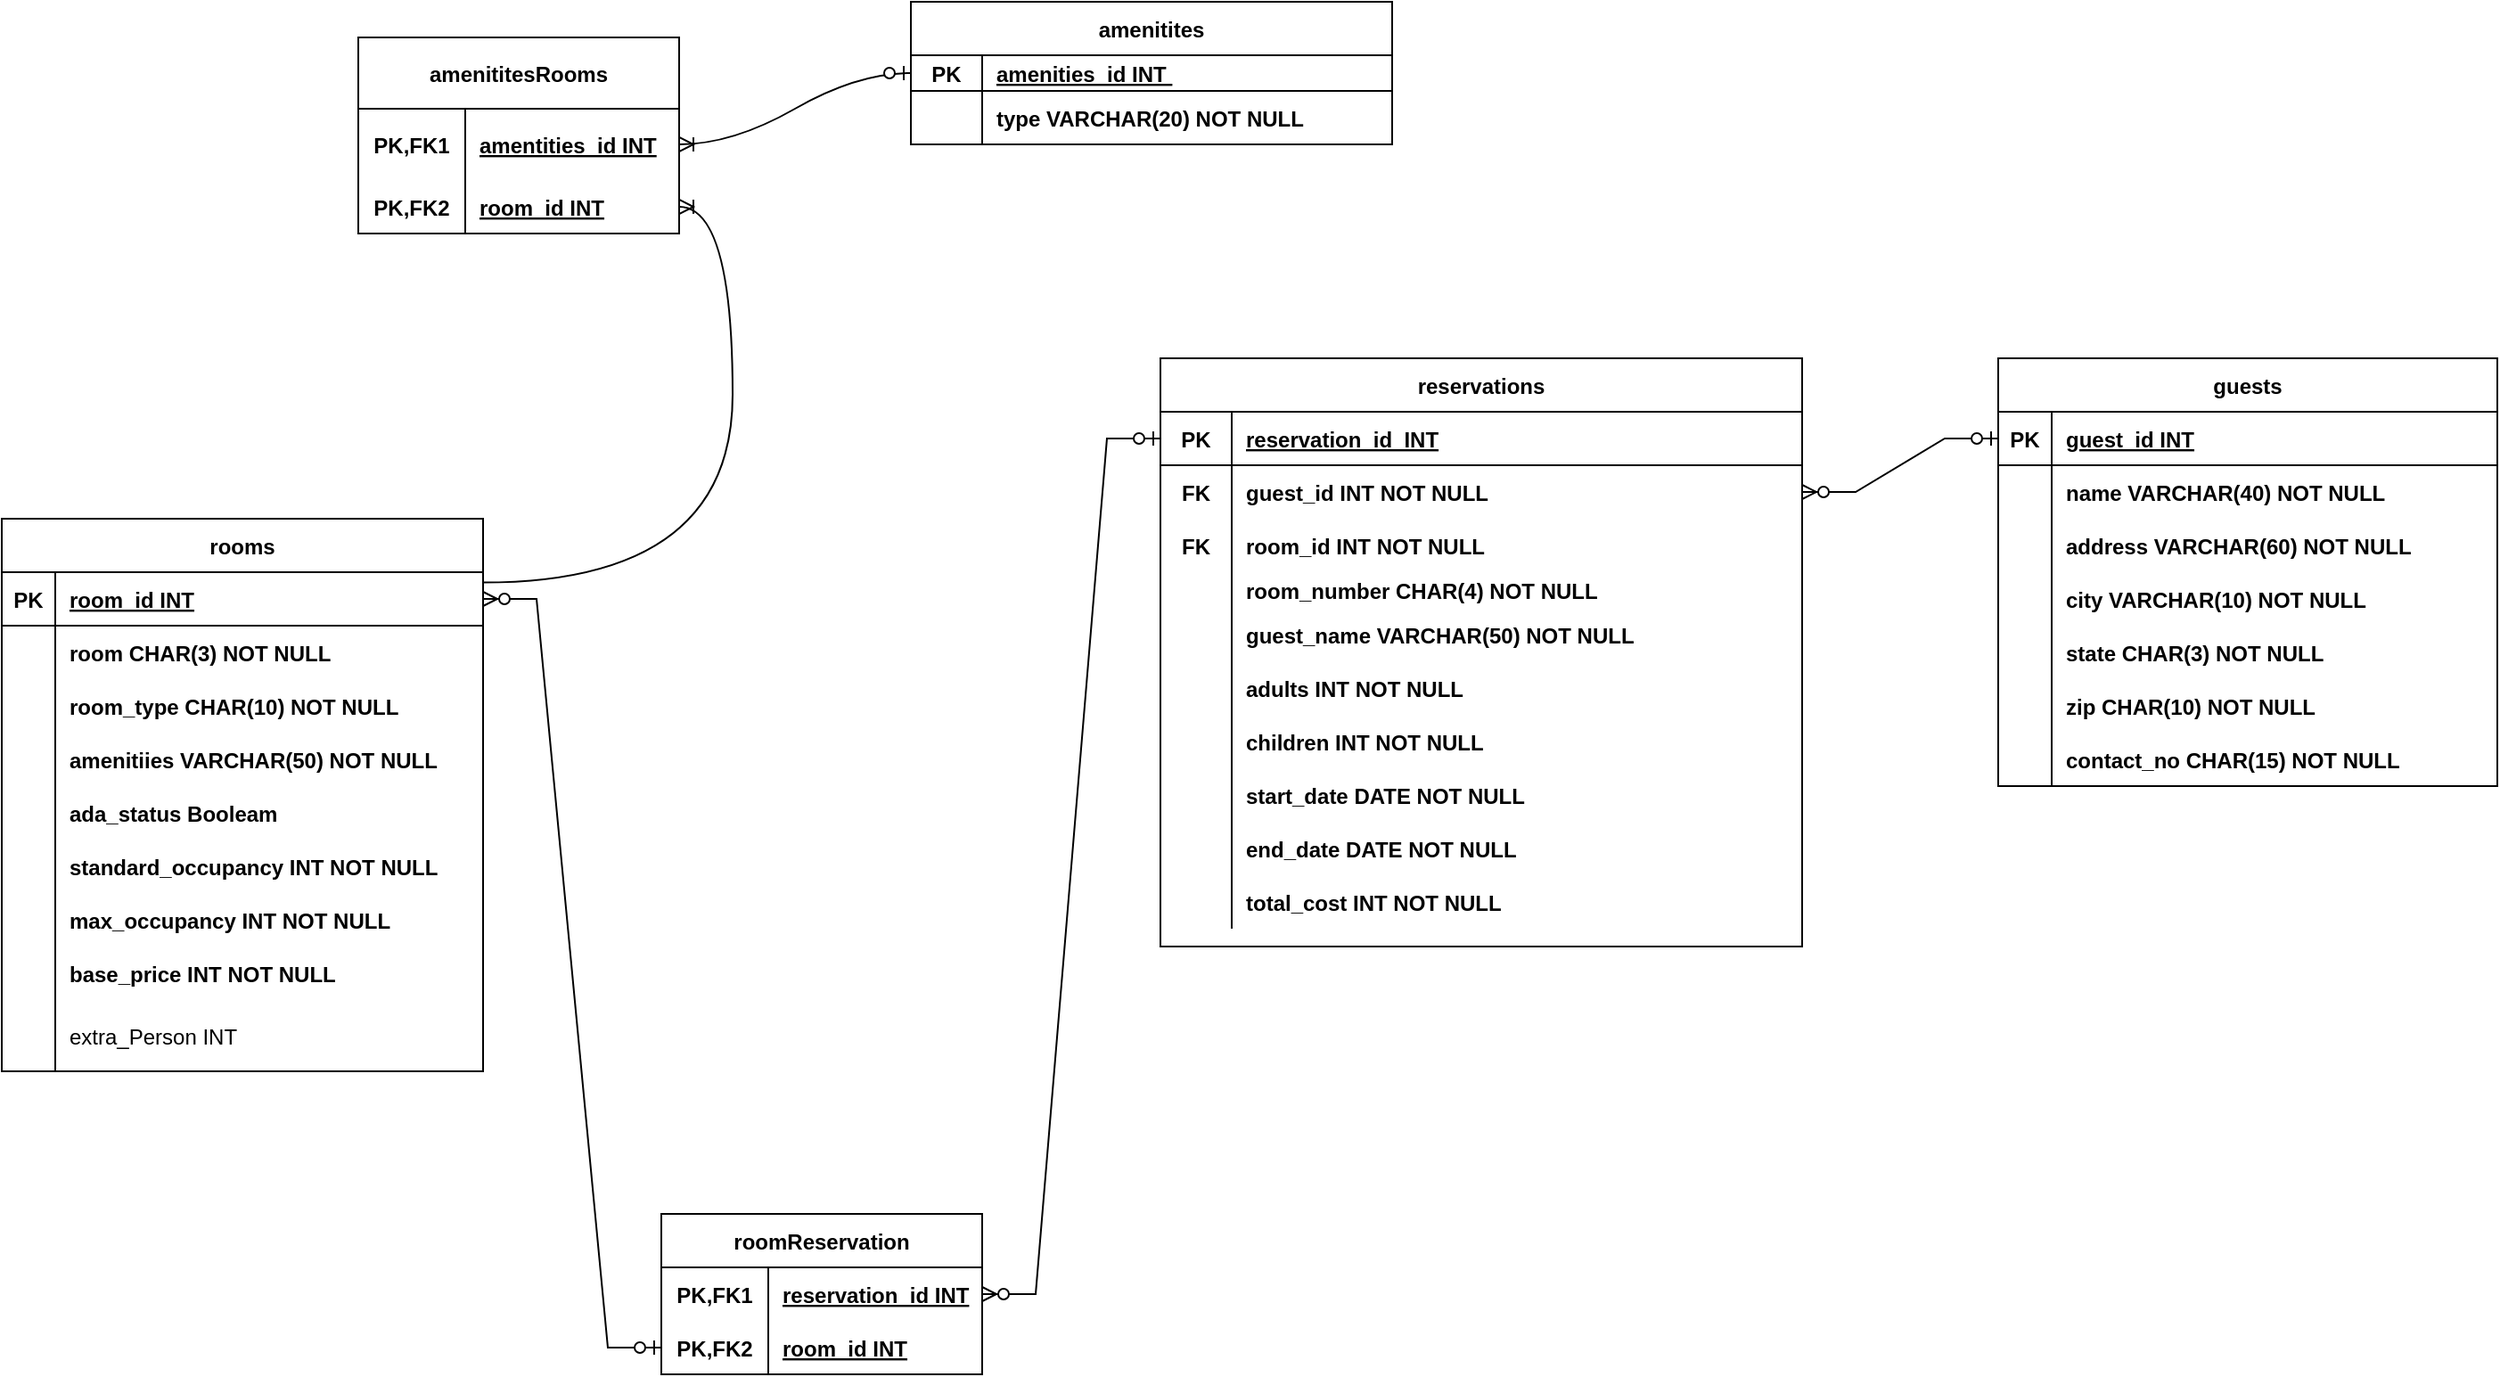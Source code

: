 <mxfile version="16.6.6" type="github">
  <diagram id="BOBg9P0p9itSkzy7MC-l" name="Page-1">
    <mxGraphModel dx="1747" dy="971" grid="1" gridSize="10" guides="1" tooltips="1" connect="1" arrows="1" fold="1" page="1" pageScale="1" pageWidth="850" pageHeight="1100" math="0" shadow="0">
      <root>
        <mxCell id="0" />
        <mxCell id="1" parent="0" />
        <mxCell id="4Msq5oDwL8IhgxMSqHbl-1" value="reservations" style="shape=table;startSize=30;container=1;collapsible=1;childLayout=tableLayout;fixedRows=1;rowLines=0;fontStyle=1;align=center;resizeLast=1;" parent="1" vertex="1">
          <mxGeometry x="1030" y="370" width="360" height="330" as="geometry" />
        </mxCell>
        <mxCell id="4Msq5oDwL8IhgxMSqHbl-2" value="" style="shape=tableRow;horizontal=0;startSize=0;swimlaneHead=0;swimlaneBody=0;fillColor=none;collapsible=0;dropTarget=0;points=[[0,0.5],[1,0.5]];portConstraint=eastwest;top=0;left=0;right=0;bottom=1;" parent="4Msq5oDwL8IhgxMSqHbl-1" vertex="1">
          <mxGeometry y="30" width="360" height="30" as="geometry" />
        </mxCell>
        <mxCell id="4Msq5oDwL8IhgxMSqHbl-3" value="PK" style="shape=partialRectangle;connectable=0;fillColor=none;top=0;left=0;bottom=0;right=0;fontStyle=1;overflow=hidden;" parent="4Msq5oDwL8IhgxMSqHbl-2" vertex="1">
          <mxGeometry width="40" height="30" as="geometry">
            <mxRectangle width="40" height="30" as="alternateBounds" />
          </mxGeometry>
        </mxCell>
        <mxCell id="4Msq5oDwL8IhgxMSqHbl-4" value="reservation_id  INT" style="shape=partialRectangle;connectable=0;fillColor=none;top=0;left=0;bottom=0;right=0;align=left;spacingLeft=6;fontStyle=5;overflow=hidden;" parent="4Msq5oDwL8IhgxMSqHbl-2" vertex="1">
          <mxGeometry x="40" width="320" height="30" as="geometry">
            <mxRectangle width="320" height="30" as="alternateBounds" />
          </mxGeometry>
        </mxCell>
        <mxCell id="4Msq5oDwL8IhgxMSqHbl-5" value="" style="shape=tableRow;horizontal=0;startSize=0;swimlaneHead=0;swimlaneBody=0;fillColor=none;collapsible=0;dropTarget=0;points=[[0,0.5],[1,0.5]];portConstraint=eastwest;top=0;left=0;right=0;bottom=0;" parent="4Msq5oDwL8IhgxMSqHbl-1" vertex="1">
          <mxGeometry y="60" width="360" height="30" as="geometry" />
        </mxCell>
        <mxCell id="4Msq5oDwL8IhgxMSqHbl-6" value="FK" style="shape=partialRectangle;connectable=0;fillColor=none;top=0;left=0;bottom=0;right=0;editable=1;overflow=hidden;fontStyle=1" parent="4Msq5oDwL8IhgxMSqHbl-5" vertex="1">
          <mxGeometry width="40" height="30" as="geometry">
            <mxRectangle width="40" height="30" as="alternateBounds" />
          </mxGeometry>
        </mxCell>
        <mxCell id="4Msq5oDwL8IhgxMSqHbl-7" value="guest_id INT NOT NULL" style="shape=partialRectangle;connectable=0;fillColor=none;top=0;left=0;bottom=0;right=0;align=left;spacingLeft=6;overflow=hidden;fontStyle=1" parent="4Msq5oDwL8IhgxMSqHbl-5" vertex="1">
          <mxGeometry x="40" width="320" height="30" as="geometry">
            <mxRectangle width="320" height="30" as="alternateBounds" />
          </mxGeometry>
        </mxCell>
        <mxCell id="4Msq5oDwL8IhgxMSqHbl-11" value="" style="shape=tableRow;horizontal=0;startSize=0;swimlaneHead=0;swimlaneBody=0;fillColor=none;collapsible=0;dropTarget=0;points=[[0,0.5],[1,0.5]];portConstraint=eastwest;top=0;left=0;right=0;bottom=0;" parent="4Msq5oDwL8IhgxMSqHbl-1" vertex="1">
          <mxGeometry y="90" width="360" height="30" as="geometry" />
        </mxCell>
        <mxCell id="4Msq5oDwL8IhgxMSqHbl-12" value="FK" style="shape=partialRectangle;connectable=0;fillColor=none;top=0;left=0;bottom=0;right=0;editable=1;overflow=hidden;fontStyle=1" parent="4Msq5oDwL8IhgxMSqHbl-11" vertex="1">
          <mxGeometry width="40" height="30" as="geometry">
            <mxRectangle width="40" height="30" as="alternateBounds" />
          </mxGeometry>
        </mxCell>
        <mxCell id="4Msq5oDwL8IhgxMSqHbl-13" value="room_id INT NOT NULL" style="shape=partialRectangle;connectable=0;fillColor=none;top=0;left=0;bottom=0;right=0;align=left;spacingLeft=6;overflow=hidden;fontStyle=1" parent="4Msq5oDwL8IhgxMSqHbl-11" vertex="1">
          <mxGeometry x="40" width="320" height="30" as="geometry">
            <mxRectangle width="320" height="30" as="alternateBounds" />
          </mxGeometry>
        </mxCell>
        <mxCell id="Q9onysHPIjpQnO1Mr3vg-11" value="" style="shape=tableRow;horizontal=0;startSize=0;swimlaneHead=0;swimlaneBody=0;fillColor=none;collapsible=0;dropTarget=0;points=[[0,0.5],[1,0.5]];portConstraint=eastwest;top=0;left=0;right=0;bottom=0;" vertex="1" parent="4Msq5oDwL8IhgxMSqHbl-1">
          <mxGeometry y="120" width="360" height="20" as="geometry" />
        </mxCell>
        <mxCell id="Q9onysHPIjpQnO1Mr3vg-12" value="" style="shape=partialRectangle;connectable=0;fillColor=none;top=0;left=0;bottom=0;right=0;editable=1;overflow=hidden;" vertex="1" parent="Q9onysHPIjpQnO1Mr3vg-11">
          <mxGeometry width="40" height="20" as="geometry">
            <mxRectangle width="40" height="20" as="alternateBounds" />
          </mxGeometry>
        </mxCell>
        <mxCell id="Q9onysHPIjpQnO1Mr3vg-13" value="room_number CHAR(4) NOT NULL" style="shape=partialRectangle;connectable=0;fillColor=none;top=0;left=0;bottom=0;right=0;align=left;spacingLeft=6;overflow=hidden;fontStyle=1" vertex="1" parent="Q9onysHPIjpQnO1Mr3vg-11">
          <mxGeometry x="40" width="320" height="20" as="geometry">
            <mxRectangle width="320" height="20" as="alternateBounds" />
          </mxGeometry>
        </mxCell>
        <mxCell id="4Msq5oDwL8IhgxMSqHbl-115" value="" style="shape=tableRow;horizontal=0;startSize=0;swimlaneHead=0;swimlaneBody=0;fillColor=none;collapsible=0;dropTarget=0;points=[[0,0.5],[1,0.5]];portConstraint=eastwest;top=0;left=0;right=0;bottom=0;" parent="4Msq5oDwL8IhgxMSqHbl-1" vertex="1">
          <mxGeometry y="140" width="360" height="30" as="geometry" />
        </mxCell>
        <mxCell id="4Msq5oDwL8IhgxMSqHbl-116" value="" style="shape=partialRectangle;connectable=0;fillColor=none;top=0;left=0;bottom=0;right=0;editable=1;overflow=hidden;" parent="4Msq5oDwL8IhgxMSqHbl-115" vertex="1">
          <mxGeometry width="40" height="30" as="geometry">
            <mxRectangle width="40" height="30" as="alternateBounds" />
          </mxGeometry>
        </mxCell>
        <mxCell id="4Msq5oDwL8IhgxMSqHbl-117" value="guest_name VARCHAR(50) NOT NULL" style="shape=partialRectangle;connectable=0;fillColor=none;top=0;left=0;bottom=0;right=0;align=left;spacingLeft=6;overflow=hidden;fontStyle=1" parent="4Msq5oDwL8IhgxMSqHbl-115" vertex="1">
          <mxGeometry x="40" width="320" height="30" as="geometry">
            <mxRectangle width="320" height="30" as="alternateBounds" />
          </mxGeometry>
        </mxCell>
        <mxCell id="4Msq5oDwL8IhgxMSqHbl-118" value="" style="shape=tableRow;horizontal=0;startSize=0;swimlaneHead=0;swimlaneBody=0;fillColor=none;collapsible=0;dropTarget=0;points=[[0,0.5],[1,0.5]];portConstraint=eastwest;top=0;left=0;right=0;bottom=0;" parent="4Msq5oDwL8IhgxMSqHbl-1" vertex="1">
          <mxGeometry y="170" width="360" height="30" as="geometry" />
        </mxCell>
        <mxCell id="4Msq5oDwL8IhgxMSqHbl-119" value="" style="shape=partialRectangle;connectable=0;fillColor=none;top=0;left=0;bottom=0;right=0;editable=1;overflow=hidden;" parent="4Msq5oDwL8IhgxMSqHbl-118" vertex="1">
          <mxGeometry width="40" height="30" as="geometry">
            <mxRectangle width="40" height="30" as="alternateBounds" />
          </mxGeometry>
        </mxCell>
        <mxCell id="4Msq5oDwL8IhgxMSqHbl-120" value="adults INT NOT NULL" style="shape=partialRectangle;connectable=0;fillColor=none;top=0;left=0;bottom=0;right=0;align=left;spacingLeft=6;overflow=hidden;fontStyle=1" parent="4Msq5oDwL8IhgxMSqHbl-118" vertex="1">
          <mxGeometry x="40" width="320" height="30" as="geometry">
            <mxRectangle width="320" height="30" as="alternateBounds" />
          </mxGeometry>
        </mxCell>
        <mxCell id="4Msq5oDwL8IhgxMSqHbl-121" value="" style="shape=tableRow;horizontal=0;startSize=0;swimlaneHead=0;swimlaneBody=0;fillColor=none;collapsible=0;dropTarget=0;points=[[0,0.5],[1,0.5]];portConstraint=eastwest;top=0;left=0;right=0;bottom=0;" parent="4Msq5oDwL8IhgxMSqHbl-1" vertex="1">
          <mxGeometry y="200" width="360" height="30" as="geometry" />
        </mxCell>
        <mxCell id="4Msq5oDwL8IhgxMSqHbl-122" value="" style="shape=partialRectangle;connectable=0;fillColor=none;top=0;left=0;bottom=0;right=0;editable=1;overflow=hidden;" parent="4Msq5oDwL8IhgxMSqHbl-121" vertex="1">
          <mxGeometry width="40" height="30" as="geometry">
            <mxRectangle width="40" height="30" as="alternateBounds" />
          </mxGeometry>
        </mxCell>
        <mxCell id="4Msq5oDwL8IhgxMSqHbl-123" value="children INT NOT NULL" style="shape=partialRectangle;connectable=0;fillColor=none;top=0;left=0;bottom=0;right=0;align=left;spacingLeft=6;overflow=hidden;fontStyle=1" parent="4Msq5oDwL8IhgxMSqHbl-121" vertex="1">
          <mxGeometry x="40" width="320" height="30" as="geometry">
            <mxRectangle width="320" height="30" as="alternateBounds" />
          </mxGeometry>
        </mxCell>
        <mxCell id="4Msq5oDwL8IhgxMSqHbl-124" value="" style="shape=tableRow;horizontal=0;startSize=0;swimlaneHead=0;swimlaneBody=0;fillColor=none;collapsible=0;dropTarget=0;points=[[0,0.5],[1,0.5]];portConstraint=eastwest;top=0;left=0;right=0;bottom=0;" parent="4Msq5oDwL8IhgxMSqHbl-1" vertex="1">
          <mxGeometry y="230" width="360" height="30" as="geometry" />
        </mxCell>
        <mxCell id="4Msq5oDwL8IhgxMSqHbl-125" value="" style="shape=partialRectangle;connectable=0;fillColor=none;top=0;left=0;bottom=0;right=0;editable=1;overflow=hidden;" parent="4Msq5oDwL8IhgxMSqHbl-124" vertex="1">
          <mxGeometry width="40" height="30" as="geometry">
            <mxRectangle width="40" height="30" as="alternateBounds" />
          </mxGeometry>
        </mxCell>
        <mxCell id="4Msq5oDwL8IhgxMSqHbl-126" value="start_date DATE NOT NULL" style="shape=partialRectangle;connectable=0;fillColor=none;top=0;left=0;bottom=0;right=0;align=left;spacingLeft=6;overflow=hidden;fontStyle=1" parent="4Msq5oDwL8IhgxMSqHbl-124" vertex="1">
          <mxGeometry x="40" width="320" height="30" as="geometry">
            <mxRectangle width="320" height="30" as="alternateBounds" />
          </mxGeometry>
        </mxCell>
        <mxCell id="4Msq5oDwL8IhgxMSqHbl-127" value="" style="shape=tableRow;horizontal=0;startSize=0;swimlaneHead=0;swimlaneBody=0;fillColor=none;collapsible=0;dropTarget=0;points=[[0,0.5],[1,0.5]];portConstraint=eastwest;top=0;left=0;right=0;bottom=0;" parent="4Msq5oDwL8IhgxMSqHbl-1" vertex="1">
          <mxGeometry y="260" width="360" height="30" as="geometry" />
        </mxCell>
        <mxCell id="4Msq5oDwL8IhgxMSqHbl-128" value="" style="shape=partialRectangle;connectable=0;fillColor=none;top=0;left=0;bottom=0;right=0;editable=1;overflow=hidden;" parent="4Msq5oDwL8IhgxMSqHbl-127" vertex="1">
          <mxGeometry width="40" height="30" as="geometry">
            <mxRectangle width="40" height="30" as="alternateBounds" />
          </mxGeometry>
        </mxCell>
        <mxCell id="4Msq5oDwL8IhgxMSqHbl-129" value="end_date DATE NOT NULL" style="shape=partialRectangle;connectable=0;fillColor=none;top=0;left=0;bottom=0;right=0;align=left;spacingLeft=6;overflow=hidden;fontStyle=1" parent="4Msq5oDwL8IhgxMSqHbl-127" vertex="1">
          <mxGeometry x="40" width="320" height="30" as="geometry">
            <mxRectangle width="320" height="30" as="alternateBounds" />
          </mxGeometry>
        </mxCell>
        <mxCell id="4Msq5oDwL8IhgxMSqHbl-130" value="" style="shape=tableRow;horizontal=0;startSize=0;swimlaneHead=0;swimlaneBody=0;fillColor=none;collapsible=0;dropTarget=0;points=[[0,0.5],[1,0.5]];portConstraint=eastwest;top=0;left=0;right=0;bottom=0;" parent="4Msq5oDwL8IhgxMSqHbl-1" vertex="1">
          <mxGeometry y="290" width="360" height="30" as="geometry" />
        </mxCell>
        <mxCell id="4Msq5oDwL8IhgxMSqHbl-131" value="" style="shape=partialRectangle;connectable=0;fillColor=none;top=0;left=0;bottom=0;right=0;editable=1;overflow=hidden;" parent="4Msq5oDwL8IhgxMSqHbl-130" vertex="1">
          <mxGeometry width="40" height="30" as="geometry">
            <mxRectangle width="40" height="30" as="alternateBounds" />
          </mxGeometry>
        </mxCell>
        <mxCell id="4Msq5oDwL8IhgxMSqHbl-132" value="total_cost INT NOT NULL" style="shape=partialRectangle;connectable=0;fillColor=none;top=0;left=0;bottom=0;right=0;align=left;spacingLeft=6;overflow=hidden;fontStyle=1" parent="4Msq5oDwL8IhgxMSqHbl-130" vertex="1">
          <mxGeometry x="40" width="320" height="30" as="geometry">
            <mxRectangle width="320" height="30" as="alternateBounds" />
          </mxGeometry>
        </mxCell>
        <mxCell id="4Msq5oDwL8IhgxMSqHbl-14" value="rooms" style="shape=table;startSize=30;container=1;collapsible=1;childLayout=tableLayout;fixedRows=1;rowLines=0;fontStyle=1;align=center;resizeLast=1;" parent="1" vertex="1">
          <mxGeometry x="380" y="460" width="270" height="310" as="geometry" />
        </mxCell>
        <mxCell id="4Msq5oDwL8IhgxMSqHbl-15" value="" style="shape=tableRow;horizontal=0;startSize=0;swimlaneHead=0;swimlaneBody=0;fillColor=none;collapsible=0;dropTarget=0;points=[[0,0.5],[1,0.5]];portConstraint=eastwest;top=0;left=0;right=0;bottom=1;" parent="4Msq5oDwL8IhgxMSqHbl-14" vertex="1">
          <mxGeometry y="30" width="270" height="30" as="geometry" />
        </mxCell>
        <mxCell id="4Msq5oDwL8IhgxMSqHbl-16" value="PK" style="shape=partialRectangle;connectable=0;fillColor=none;top=0;left=0;bottom=0;right=0;fontStyle=1;overflow=hidden;" parent="4Msq5oDwL8IhgxMSqHbl-15" vertex="1">
          <mxGeometry width="30" height="30" as="geometry">
            <mxRectangle width="30" height="30" as="alternateBounds" />
          </mxGeometry>
        </mxCell>
        <mxCell id="4Msq5oDwL8IhgxMSqHbl-17" value="room_id INT" style="shape=partialRectangle;connectable=0;fillColor=none;top=0;left=0;bottom=0;right=0;align=left;spacingLeft=6;fontStyle=5;overflow=hidden;" parent="4Msq5oDwL8IhgxMSqHbl-15" vertex="1">
          <mxGeometry x="30" width="240" height="30" as="geometry">
            <mxRectangle width="240" height="30" as="alternateBounds" />
          </mxGeometry>
        </mxCell>
        <mxCell id="4Msq5oDwL8IhgxMSqHbl-18" value="" style="shape=tableRow;horizontal=0;startSize=0;swimlaneHead=0;swimlaneBody=0;fillColor=none;collapsible=0;dropTarget=0;points=[[0,0.5],[1,0.5]];portConstraint=eastwest;top=0;left=0;right=0;bottom=0;" parent="4Msq5oDwL8IhgxMSqHbl-14" vertex="1">
          <mxGeometry y="60" width="270" height="30" as="geometry" />
        </mxCell>
        <mxCell id="4Msq5oDwL8IhgxMSqHbl-19" value="" style="shape=partialRectangle;connectable=0;fillColor=none;top=0;left=0;bottom=0;right=0;editable=1;overflow=hidden;" parent="4Msq5oDwL8IhgxMSqHbl-18" vertex="1">
          <mxGeometry width="30" height="30" as="geometry">
            <mxRectangle width="30" height="30" as="alternateBounds" />
          </mxGeometry>
        </mxCell>
        <mxCell id="4Msq5oDwL8IhgxMSqHbl-20" value="room CHAR(3) NOT NULL" style="shape=partialRectangle;connectable=0;fillColor=none;top=0;left=0;bottom=0;right=0;align=left;spacingLeft=6;overflow=hidden;fontStyle=1" parent="4Msq5oDwL8IhgxMSqHbl-18" vertex="1">
          <mxGeometry x="30" width="240" height="30" as="geometry">
            <mxRectangle width="240" height="30" as="alternateBounds" />
          </mxGeometry>
        </mxCell>
        <mxCell id="4Msq5oDwL8IhgxMSqHbl-21" value="" style="shape=tableRow;horizontal=0;startSize=0;swimlaneHead=0;swimlaneBody=0;fillColor=none;collapsible=0;dropTarget=0;points=[[0,0.5],[1,0.5]];portConstraint=eastwest;top=0;left=0;right=0;bottom=0;" parent="4Msq5oDwL8IhgxMSqHbl-14" vertex="1">
          <mxGeometry y="90" width="270" height="30" as="geometry" />
        </mxCell>
        <mxCell id="4Msq5oDwL8IhgxMSqHbl-22" value="" style="shape=partialRectangle;connectable=0;fillColor=none;top=0;left=0;bottom=0;right=0;editable=1;overflow=hidden;" parent="4Msq5oDwL8IhgxMSqHbl-21" vertex="1">
          <mxGeometry width="30" height="30" as="geometry">
            <mxRectangle width="30" height="30" as="alternateBounds" />
          </mxGeometry>
        </mxCell>
        <mxCell id="4Msq5oDwL8IhgxMSqHbl-23" value="room_type CHAR(10) NOT NULL" style="shape=partialRectangle;connectable=0;fillColor=none;top=0;left=0;bottom=0;right=0;align=left;spacingLeft=6;overflow=hidden;fontStyle=1" parent="4Msq5oDwL8IhgxMSqHbl-21" vertex="1">
          <mxGeometry x="30" width="240" height="30" as="geometry">
            <mxRectangle width="240" height="30" as="alternateBounds" />
          </mxGeometry>
        </mxCell>
        <mxCell id="4Msq5oDwL8IhgxMSqHbl-24" value="" style="shape=tableRow;horizontal=0;startSize=0;swimlaneHead=0;swimlaneBody=0;fillColor=none;collapsible=0;dropTarget=0;points=[[0,0.5],[1,0.5]];portConstraint=eastwest;top=0;left=0;right=0;bottom=0;" parent="4Msq5oDwL8IhgxMSqHbl-14" vertex="1">
          <mxGeometry y="120" width="270" height="30" as="geometry" />
        </mxCell>
        <mxCell id="4Msq5oDwL8IhgxMSqHbl-25" value="" style="shape=partialRectangle;connectable=0;fillColor=none;top=0;left=0;bottom=0;right=0;editable=1;overflow=hidden;" parent="4Msq5oDwL8IhgxMSqHbl-24" vertex="1">
          <mxGeometry width="30" height="30" as="geometry">
            <mxRectangle width="30" height="30" as="alternateBounds" />
          </mxGeometry>
        </mxCell>
        <mxCell id="4Msq5oDwL8IhgxMSqHbl-26" value="amenitiies VARCHAR(50) NOT NULL" style="shape=partialRectangle;connectable=0;fillColor=none;top=0;left=0;bottom=0;right=0;align=left;spacingLeft=6;overflow=hidden;fontStyle=1" parent="4Msq5oDwL8IhgxMSqHbl-24" vertex="1">
          <mxGeometry x="30" width="240" height="30" as="geometry">
            <mxRectangle width="240" height="30" as="alternateBounds" />
          </mxGeometry>
        </mxCell>
        <mxCell id="4Msq5oDwL8IhgxMSqHbl-66" value="" style="shape=tableRow;horizontal=0;startSize=0;swimlaneHead=0;swimlaneBody=0;fillColor=none;collapsible=0;dropTarget=0;points=[[0,0.5],[1,0.5]];portConstraint=eastwest;top=0;left=0;right=0;bottom=0;" parent="4Msq5oDwL8IhgxMSqHbl-14" vertex="1">
          <mxGeometry y="150" width="270" height="30" as="geometry" />
        </mxCell>
        <mxCell id="4Msq5oDwL8IhgxMSqHbl-67" value="" style="shape=partialRectangle;connectable=0;fillColor=none;top=0;left=0;bottom=0;right=0;editable=1;overflow=hidden;" parent="4Msq5oDwL8IhgxMSqHbl-66" vertex="1">
          <mxGeometry width="30" height="30" as="geometry">
            <mxRectangle width="30" height="30" as="alternateBounds" />
          </mxGeometry>
        </mxCell>
        <mxCell id="4Msq5oDwL8IhgxMSqHbl-68" value="ada_status Booleam" style="shape=partialRectangle;connectable=0;fillColor=none;top=0;left=0;bottom=0;right=0;align=left;spacingLeft=6;overflow=hidden;fontStyle=1" parent="4Msq5oDwL8IhgxMSqHbl-66" vertex="1">
          <mxGeometry x="30" width="240" height="30" as="geometry">
            <mxRectangle width="240" height="30" as="alternateBounds" />
          </mxGeometry>
        </mxCell>
        <mxCell id="4Msq5oDwL8IhgxMSqHbl-69" value="" style="shape=tableRow;horizontal=0;startSize=0;swimlaneHead=0;swimlaneBody=0;fillColor=none;collapsible=0;dropTarget=0;points=[[0,0.5],[1,0.5]];portConstraint=eastwest;top=0;left=0;right=0;bottom=0;" parent="4Msq5oDwL8IhgxMSqHbl-14" vertex="1">
          <mxGeometry y="180" width="270" height="30" as="geometry" />
        </mxCell>
        <mxCell id="4Msq5oDwL8IhgxMSqHbl-70" value="" style="shape=partialRectangle;connectable=0;fillColor=none;top=0;left=0;bottom=0;right=0;editable=1;overflow=hidden;" parent="4Msq5oDwL8IhgxMSqHbl-69" vertex="1">
          <mxGeometry width="30" height="30" as="geometry">
            <mxRectangle width="30" height="30" as="alternateBounds" />
          </mxGeometry>
        </mxCell>
        <mxCell id="4Msq5oDwL8IhgxMSqHbl-71" value="standard_occupancy INT NOT NULL" style="shape=partialRectangle;connectable=0;fillColor=none;top=0;left=0;bottom=0;right=0;align=left;spacingLeft=6;overflow=hidden;fontStyle=1" parent="4Msq5oDwL8IhgxMSqHbl-69" vertex="1">
          <mxGeometry x="30" width="240" height="30" as="geometry">
            <mxRectangle width="240" height="30" as="alternateBounds" />
          </mxGeometry>
        </mxCell>
        <mxCell id="4Msq5oDwL8IhgxMSqHbl-72" value="" style="shape=tableRow;horizontal=0;startSize=0;swimlaneHead=0;swimlaneBody=0;fillColor=none;collapsible=0;dropTarget=0;points=[[0,0.5],[1,0.5]];portConstraint=eastwest;top=0;left=0;right=0;bottom=0;" parent="4Msq5oDwL8IhgxMSqHbl-14" vertex="1">
          <mxGeometry y="210" width="270" height="30" as="geometry" />
        </mxCell>
        <mxCell id="4Msq5oDwL8IhgxMSqHbl-73" value="" style="shape=partialRectangle;connectable=0;fillColor=none;top=0;left=0;bottom=0;right=0;editable=1;overflow=hidden;" parent="4Msq5oDwL8IhgxMSqHbl-72" vertex="1">
          <mxGeometry width="30" height="30" as="geometry">
            <mxRectangle width="30" height="30" as="alternateBounds" />
          </mxGeometry>
        </mxCell>
        <mxCell id="4Msq5oDwL8IhgxMSqHbl-74" value="max_occupancy INT NOT NULL" style="shape=partialRectangle;connectable=0;fillColor=none;top=0;left=0;bottom=0;right=0;align=left;spacingLeft=6;overflow=hidden;fontStyle=1" parent="4Msq5oDwL8IhgxMSqHbl-72" vertex="1">
          <mxGeometry x="30" width="240" height="30" as="geometry">
            <mxRectangle width="240" height="30" as="alternateBounds" />
          </mxGeometry>
        </mxCell>
        <mxCell id="4Msq5oDwL8IhgxMSqHbl-97" value="" style="shape=tableRow;horizontal=0;startSize=0;swimlaneHead=0;swimlaneBody=0;fillColor=none;collapsible=0;dropTarget=0;points=[[0,0.5],[1,0.5]];portConstraint=eastwest;top=0;left=0;right=0;bottom=0;" parent="4Msq5oDwL8IhgxMSqHbl-14" vertex="1">
          <mxGeometry y="240" width="270" height="30" as="geometry" />
        </mxCell>
        <mxCell id="4Msq5oDwL8IhgxMSqHbl-98" value="" style="shape=partialRectangle;connectable=0;fillColor=none;top=0;left=0;bottom=0;right=0;editable=1;overflow=hidden;" parent="4Msq5oDwL8IhgxMSqHbl-97" vertex="1">
          <mxGeometry width="30" height="30" as="geometry">
            <mxRectangle width="30" height="30" as="alternateBounds" />
          </mxGeometry>
        </mxCell>
        <mxCell id="4Msq5oDwL8IhgxMSqHbl-99" value="base_price INT NOT NULL" style="shape=partialRectangle;connectable=0;fillColor=none;top=0;left=0;bottom=0;right=0;align=left;spacingLeft=6;overflow=hidden;fontStyle=1" parent="4Msq5oDwL8IhgxMSqHbl-97" vertex="1">
          <mxGeometry x="30" width="240" height="30" as="geometry">
            <mxRectangle width="240" height="30" as="alternateBounds" />
          </mxGeometry>
        </mxCell>
        <mxCell id="4Msq5oDwL8IhgxMSqHbl-100" value="" style="shape=tableRow;horizontal=0;startSize=0;swimlaneHead=0;swimlaneBody=0;fillColor=none;collapsible=0;dropTarget=0;points=[[0,0.5],[1,0.5]];portConstraint=eastwest;top=0;left=0;right=0;bottom=0;" parent="4Msq5oDwL8IhgxMSqHbl-14" vertex="1">
          <mxGeometry y="270" width="270" height="40" as="geometry" />
        </mxCell>
        <mxCell id="4Msq5oDwL8IhgxMSqHbl-101" value="" style="shape=partialRectangle;connectable=0;fillColor=none;top=0;left=0;bottom=0;right=0;editable=1;overflow=hidden;" parent="4Msq5oDwL8IhgxMSqHbl-100" vertex="1">
          <mxGeometry width="30" height="40" as="geometry">
            <mxRectangle width="30" height="40" as="alternateBounds" />
          </mxGeometry>
        </mxCell>
        <mxCell id="4Msq5oDwL8IhgxMSqHbl-102" value="extra_Person INT" style="shape=partialRectangle;connectable=0;fillColor=none;top=0;left=0;bottom=0;right=0;align=left;spacingLeft=6;overflow=hidden;fontStyle=0" parent="4Msq5oDwL8IhgxMSqHbl-100" vertex="1">
          <mxGeometry x="30" width="240" height="40" as="geometry">
            <mxRectangle width="240" height="40" as="alternateBounds" />
          </mxGeometry>
        </mxCell>
        <mxCell id="4Msq5oDwL8IhgxMSqHbl-27" value="guests" style="shape=table;startSize=30;container=1;collapsible=1;childLayout=tableLayout;fixedRows=1;rowLines=0;fontStyle=1;align=center;resizeLast=1;" parent="1" vertex="1">
          <mxGeometry x="1500" y="370" width="280" height="240" as="geometry" />
        </mxCell>
        <mxCell id="4Msq5oDwL8IhgxMSqHbl-28" value="" style="shape=tableRow;horizontal=0;startSize=0;swimlaneHead=0;swimlaneBody=0;fillColor=none;collapsible=0;dropTarget=0;points=[[0,0.5],[1,0.5]];portConstraint=eastwest;top=0;left=0;right=0;bottom=1;" parent="4Msq5oDwL8IhgxMSqHbl-27" vertex="1">
          <mxGeometry y="30" width="280" height="30" as="geometry" />
        </mxCell>
        <mxCell id="4Msq5oDwL8IhgxMSqHbl-29" value="PK" style="shape=partialRectangle;connectable=0;fillColor=none;top=0;left=0;bottom=0;right=0;fontStyle=1;overflow=hidden;" parent="4Msq5oDwL8IhgxMSqHbl-28" vertex="1">
          <mxGeometry width="30" height="30" as="geometry">
            <mxRectangle width="30" height="30" as="alternateBounds" />
          </mxGeometry>
        </mxCell>
        <mxCell id="4Msq5oDwL8IhgxMSqHbl-30" value="guest_id INT" style="shape=partialRectangle;connectable=0;fillColor=none;top=0;left=0;bottom=0;right=0;align=left;spacingLeft=6;fontStyle=5;overflow=hidden;" parent="4Msq5oDwL8IhgxMSqHbl-28" vertex="1">
          <mxGeometry x="30" width="250" height="30" as="geometry">
            <mxRectangle width="250" height="30" as="alternateBounds" />
          </mxGeometry>
        </mxCell>
        <mxCell id="4Msq5oDwL8IhgxMSqHbl-31" value="" style="shape=tableRow;horizontal=0;startSize=0;swimlaneHead=0;swimlaneBody=0;fillColor=none;collapsible=0;dropTarget=0;points=[[0,0.5],[1,0.5]];portConstraint=eastwest;top=0;left=0;right=0;bottom=0;" parent="4Msq5oDwL8IhgxMSqHbl-27" vertex="1">
          <mxGeometry y="60" width="280" height="30" as="geometry" />
        </mxCell>
        <mxCell id="4Msq5oDwL8IhgxMSqHbl-32" value="" style="shape=partialRectangle;connectable=0;fillColor=none;top=0;left=0;bottom=0;right=0;editable=1;overflow=hidden;" parent="4Msq5oDwL8IhgxMSqHbl-31" vertex="1">
          <mxGeometry width="30" height="30" as="geometry">
            <mxRectangle width="30" height="30" as="alternateBounds" />
          </mxGeometry>
        </mxCell>
        <mxCell id="4Msq5oDwL8IhgxMSqHbl-33" value="name VARCHAR(40) NOT NULL" style="shape=partialRectangle;connectable=0;fillColor=none;top=0;left=0;bottom=0;right=0;align=left;spacingLeft=6;overflow=hidden;fontStyle=1" parent="4Msq5oDwL8IhgxMSqHbl-31" vertex="1">
          <mxGeometry x="30" width="250" height="30" as="geometry">
            <mxRectangle width="250" height="30" as="alternateBounds" />
          </mxGeometry>
        </mxCell>
        <mxCell id="4Msq5oDwL8IhgxMSqHbl-34" value="" style="shape=tableRow;horizontal=0;startSize=0;swimlaneHead=0;swimlaneBody=0;fillColor=none;collapsible=0;dropTarget=0;points=[[0,0.5],[1,0.5]];portConstraint=eastwest;top=0;left=0;right=0;bottom=0;" parent="4Msq5oDwL8IhgxMSqHbl-27" vertex="1">
          <mxGeometry y="90" width="280" height="30" as="geometry" />
        </mxCell>
        <mxCell id="4Msq5oDwL8IhgxMSqHbl-35" value="" style="shape=partialRectangle;connectable=0;fillColor=none;top=0;left=0;bottom=0;right=0;editable=1;overflow=hidden;" parent="4Msq5oDwL8IhgxMSqHbl-34" vertex="1">
          <mxGeometry width="30" height="30" as="geometry">
            <mxRectangle width="30" height="30" as="alternateBounds" />
          </mxGeometry>
        </mxCell>
        <mxCell id="4Msq5oDwL8IhgxMSqHbl-36" value="address VARCHAR(60) NOT NULL" style="shape=partialRectangle;connectable=0;fillColor=none;top=0;left=0;bottom=0;right=0;align=left;spacingLeft=6;overflow=hidden;fontStyle=1" parent="4Msq5oDwL8IhgxMSqHbl-34" vertex="1">
          <mxGeometry x="30" width="250" height="30" as="geometry">
            <mxRectangle width="250" height="30" as="alternateBounds" />
          </mxGeometry>
        </mxCell>
        <mxCell id="4Msq5oDwL8IhgxMSqHbl-37" value="" style="shape=tableRow;horizontal=0;startSize=0;swimlaneHead=0;swimlaneBody=0;fillColor=none;collapsible=0;dropTarget=0;points=[[0,0.5],[1,0.5]];portConstraint=eastwest;top=0;left=0;right=0;bottom=0;" parent="4Msq5oDwL8IhgxMSqHbl-27" vertex="1">
          <mxGeometry y="120" width="280" height="30" as="geometry" />
        </mxCell>
        <mxCell id="4Msq5oDwL8IhgxMSqHbl-38" value="" style="shape=partialRectangle;connectable=0;fillColor=none;top=0;left=0;bottom=0;right=0;editable=1;overflow=hidden;" parent="4Msq5oDwL8IhgxMSqHbl-37" vertex="1">
          <mxGeometry width="30" height="30" as="geometry">
            <mxRectangle width="30" height="30" as="alternateBounds" />
          </mxGeometry>
        </mxCell>
        <mxCell id="4Msq5oDwL8IhgxMSqHbl-39" value="city VARCHAR(10) NOT NULL" style="shape=partialRectangle;connectable=0;fillColor=none;top=0;left=0;bottom=0;right=0;align=left;spacingLeft=6;overflow=hidden;fontStyle=1" parent="4Msq5oDwL8IhgxMSqHbl-37" vertex="1">
          <mxGeometry x="30" width="250" height="30" as="geometry">
            <mxRectangle width="250" height="30" as="alternateBounds" />
          </mxGeometry>
        </mxCell>
        <mxCell id="4Msq5oDwL8IhgxMSqHbl-103" value="" style="shape=tableRow;horizontal=0;startSize=0;swimlaneHead=0;swimlaneBody=0;fillColor=none;collapsible=0;dropTarget=0;points=[[0,0.5],[1,0.5]];portConstraint=eastwest;top=0;left=0;right=0;bottom=0;fontStyle=1" parent="4Msq5oDwL8IhgxMSqHbl-27" vertex="1">
          <mxGeometry y="150" width="280" height="30" as="geometry" />
        </mxCell>
        <mxCell id="4Msq5oDwL8IhgxMSqHbl-104" value="" style="shape=partialRectangle;connectable=0;fillColor=none;top=0;left=0;bottom=0;right=0;editable=1;overflow=hidden;" parent="4Msq5oDwL8IhgxMSqHbl-103" vertex="1">
          <mxGeometry width="30" height="30" as="geometry">
            <mxRectangle width="30" height="30" as="alternateBounds" />
          </mxGeometry>
        </mxCell>
        <mxCell id="4Msq5oDwL8IhgxMSqHbl-105" value="state CHAR(3) NOT NULL" style="shape=partialRectangle;connectable=0;fillColor=none;top=0;left=0;bottom=0;right=0;align=left;spacingLeft=6;overflow=hidden;fontStyle=1" parent="4Msq5oDwL8IhgxMSqHbl-103" vertex="1">
          <mxGeometry x="30" width="250" height="30" as="geometry">
            <mxRectangle width="250" height="30" as="alternateBounds" />
          </mxGeometry>
        </mxCell>
        <mxCell id="4Msq5oDwL8IhgxMSqHbl-106" value="" style="shape=tableRow;horizontal=0;startSize=0;swimlaneHead=0;swimlaneBody=0;fillColor=none;collapsible=0;dropTarget=0;points=[[0,0.5],[1,0.5]];portConstraint=eastwest;top=0;left=0;right=0;bottom=0;" parent="4Msq5oDwL8IhgxMSqHbl-27" vertex="1">
          <mxGeometry y="180" width="280" height="30" as="geometry" />
        </mxCell>
        <mxCell id="4Msq5oDwL8IhgxMSqHbl-107" value="" style="shape=partialRectangle;connectable=0;fillColor=none;top=0;left=0;bottom=0;right=0;editable=1;overflow=hidden;" parent="4Msq5oDwL8IhgxMSqHbl-106" vertex="1">
          <mxGeometry width="30" height="30" as="geometry">
            <mxRectangle width="30" height="30" as="alternateBounds" />
          </mxGeometry>
        </mxCell>
        <mxCell id="4Msq5oDwL8IhgxMSqHbl-108" value="zip CHAR(10) NOT NULL" style="shape=partialRectangle;connectable=0;fillColor=none;top=0;left=0;bottom=0;right=0;align=left;spacingLeft=6;overflow=hidden;fontStyle=1" parent="4Msq5oDwL8IhgxMSqHbl-106" vertex="1">
          <mxGeometry x="30" width="250" height="30" as="geometry">
            <mxRectangle width="250" height="30" as="alternateBounds" />
          </mxGeometry>
        </mxCell>
        <mxCell id="4Msq5oDwL8IhgxMSqHbl-109" value="" style="shape=tableRow;horizontal=0;startSize=0;swimlaneHead=0;swimlaneBody=0;fillColor=none;collapsible=0;dropTarget=0;points=[[0,0.5],[1,0.5]];portConstraint=eastwest;top=0;left=0;right=0;bottom=0;" parent="4Msq5oDwL8IhgxMSqHbl-27" vertex="1">
          <mxGeometry y="210" width="280" height="30" as="geometry" />
        </mxCell>
        <mxCell id="4Msq5oDwL8IhgxMSqHbl-110" value="" style="shape=partialRectangle;connectable=0;fillColor=none;top=0;left=0;bottom=0;right=0;editable=1;overflow=hidden;" parent="4Msq5oDwL8IhgxMSqHbl-109" vertex="1">
          <mxGeometry width="30" height="30" as="geometry">
            <mxRectangle width="30" height="30" as="alternateBounds" />
          </mxGeometry>
        </mxCell>
        <mxCell id="4Msq5oDwL8IhgxMSqHbl-111" value="contact_no CHAR(15) NOT NULL" style="shape=partialRectangle;connectable=0;fillColor=none;top=0;left=0;bottom=0;right=0;align=left;spacingLeft=6;overflow=hidden;fontStyle=1" parent="4Msq5oDwL8IhgxMSqHbl-109" vertex="1">
          <mxGeometry x="30" width="250" height="30" as="geometry">
            <mxRectangle width="250" height="30" as="alternateBounds" />
          </mxGeometry>
        </mxCell>
        <mxCell id="4Msq5oDwL8IhgxMSqHbl-40" value="amenititesRooms" style="shape=table;startSize=40;container=1;collapsible=1;childLayout=tableLayout;fixedRows=1;rowLines=0;fontStyle=1;align=center;resizeLast=1;" parent="1" vertex="1">
          <mxGeometry x="580" y="190" width="180" height="110" as="geometry" />
        </mxCell>
        <mxCell id="4Msq5oDwL8IhgxMSqHbl-41" value="" style="shape=tableRow;horizontal=0;startSize=0;swimlaneHead=0;swimlaneBody=0;fillColor=none;collapsible=0;dropTarget=0;points=[[0,0.5],[1,0.5]];portConstraint=eastwest;top=0;left=0;right=0;bottom=0;" parent="4Msq5oDwL8IhgxMSqHbl-40" vertex="1">
          <mxGeometry y="40" width="180" height="40" as="geometry" />
        </mxCell>
        <mxCell id="4Msq5oDwL8IhgxMSqHbl-42" value="PK,FK1" style="shape=partialRectangle;connectable=0;fillColor=none;top=0;left=0;bottom=0;right=0;fontStyle=1;overflow=hidden;" parent="4Msq5oDwL8IhgxMSqHbl-41" vertex="1">
          <mxGeometry width="60" height="40" as="geometry">
            <mxRectangle width="60" height="40" as="alternateBounds" />
          </mxGeometry>
        </mxCell>
        <mxCell id="4Msq5oDwL8IhgxMSqHbl-43" value="amentities_id INT" style="shape=partialRectangle;connectable=0;fillColor=none;top=0;left=0;bottom=0;right=0;align=left;spacingLeft=6;fontStyle=5;overflow=hidden;" parent="4Msq5oDwL8IhgxMSqHbl-41" vertex="1">
          <mxGeometry x="60" width="120" height="40" as="geometry">
            <mxRectangle width="120" height="40" as="alternateBounds" />
          </mxGeometry>
        </mxCell>
        <mxCell id="4Msq5oDwL8IhgxMSqHbl-44" value="" style="shape=tableRow;horizontal=0;startSize=0;swimlaneHead=0;swimlaneBody=0;fillColor=none;collapsible=0;dropTarget=0;points=[[0,0.5],[1,0.5]];portConstraint=eastwest;top=0;left=0;right=0;bottom=1;" parent="4Msq5oDwL8IhgxMSqHbl-40" vertex="1">
          <mxGeometry y="80" width="180" height="30" as="geometry" />
        </mxCell>
        <mxCell id="4Msq5oDwL8IhgxMSqHbl-45" value="PK,FK2" style="shape=partialRectangle;connectable=0;fillColor=none;top=0;left=0;bottom=0;right=0;fontStyle=1;overflow=hidden;" parent="4Msq5oDwL8IhgxMSqHbl-44" vertex="1">
          <mxGeometry width="60" height="30" as="geometry">
            <mxRectangle width="60" height="30" as="alternateBounds" />
          </mxGeometry>
        </mxCell>
        <mxCell id="4Msq5oDwL8IhgxMSqHbl-46" value="room_id INT" style="shape=partialRectangle;connectable=0;fillColor=none;top=0;left=0;bottom=0;right=0;align=left;spacingLeft=6;fontStyle=5;overflow=hidden;" parent="4Msq5oDwL8IhgxMSqHbl-44" vertex="1">
          <mxGeometry x="60" width="120" height="30" as="geometry">
            <mxRectangle width="120" height="30" as="alternateBounds" />
          </mxGeometry>
        </mxCell>
        <mxCell id="4Msq5oDwL8IhgxMSqHbl-53" value="amenitites" style="shape=table;startSize=30;container=1;collapsible=1;childLayout=tableLayout;fixedRows=1;rowLines=0;fontStyle=1;align=center;resizeLast=1;" parent="1" vertex="1">
          <mxGeometry x="890" y="170" width="270" height="80" as="geometry" />
        </mxCell>
        <mxCell id="4Msq5oDwL8IhgxMSqHbl-54" value="" style="shape=tableRow;horizontal=0;startSize=0;swimlaneHead=0;swimlaneBody=0;fillColor=none;collapsible=0;dropTarget=0;points=[[0,0.5],[1,0.5]];portConstraint=eastwest;top=0;left=0;right=0;bottom=1;" parent="4Msq5oDwL8IhgxMSqHbl-53" vertex="1">
          <mxGeometry y="30" width="270" height="20" as="geometry" />
        </mxCell>
        <mxCell id="4Msq5oDwL8IhgxMSqHbl-55" value="PK" style="shape=partialRectangle;connectable=0;fillColor=none;top=0;left=0;bottom=0;right=0;fontStyle=1;overflow=hidden;" parent="4Msq5oDwL8IhgxMSqHbl-54" vertex="1">
          <mxGeometry width="40" height="20" as="geometry">
            <mxRectangle width="40" height="20" as="alternateBounds" />
          </mxGeometry>
        </mxCell>
        <mxCell id="4Msq5oDwL8IhgxMSqHbl-56" value="amenities_id INT " style="shape=partialRectangle;connectable=0;fillColor=none;top=0;left=0;bottom=0;right=0;align=left;spacingLeft=6;fontStyle=5;overflow=hidden;" parent="4Msq5oDwL8IhgxMSqHbl-54" vertex="1">
          <mxGeometry x="40" width="230" height="20" as="geometry">
            <mxRectangle width="230" height="20" as="alternateBounds" />
          </mxGeometry>
        </mxCell>
        <mxCell id="4Msq5oDwL8IhgxMSqHbl-57" value="" style="shape=tableRow;horizontal=0;startSize=0;swimlaneHead=0;swimlaneBody=0;fillColor=none;collapsible=0;dropTarget=0;points=[[0,0.5],[1,0.5]];portConstraint=eastwest;top=0;left=0;right=0;bottom=0;" parent="4Msq5oDwL8IhgxMSqHbl-53" vertex="1">
          <mxGeometry y="50" width="270" height="30" as="geometry" />
        </mxCell>
        <mxCell id="4Msq5oDwL8IhgxMSqHbl-58" value="" style="shape=partialRectangle;connectable=0;fillColor=none;top=0;left=0;bottom=0;right=0;editable=1;overflow=hidden;" parent="4Msq5oDwL8IhgxMSqHbl-57" vertex="1">
          <mxGeometry width="40" height="30" as="geometry">
            <mxRectangle width="40" height="30" as="alternateBounds" />
          </mxGeometry>
        </mxCell>
        <mxCell id="4Msq5oDwL8IhgxMSqHbl-59" value="type VARCHAR(20) NOT NULL" style="shape=partialRectangle;connectable=0;fillColor=none;top=0;left=0;bottom=0;right=0;align=left;spacingLeft=6;overflow=hidden;fontStyle=1" parent="4Msq5oDwL8IhgxMSqHbl-57" vertex="1">
          <mxGeometry x="40" width="230" height="30" as="geometry">
            <mxRectangle width="230" height="30" as="alternateBounds" />
          </mxGeometry>
        </mxCell>
        <mxCell id="4Msq5oDwL8IhgxMSqHbl-168" value="" style="edgeStyle=entityRelationEdgeStyle;fontSize=12;html=1;endArrow=ERoneToMany;startArrow=ERzeroToOne;rounded=0;curved=1;entryX=1;entryY=0.5;entryDx=0;entryDy=0;exitX=0;exitY=0.5;exitDx=0;exitDy=0;" parent="1" source="4Msq5oDwL8IhgxMSqHbl-54" target="4Msq5oDwL8IhgxMSqHbl-41" edge="1">
          <mxGeometry width="100" height="100" relative="1" as="geometry">
            <mxPoint x="430" y="570" as="sourcePoint" />
            <mxPoint x="930" y="595" as="targetPoint" />
          </mxGeometry>
        </mxCell>
        <mxCell id="4Msq5oDwL8IhgxMSqHbl-170" value="" style="edgeStyle=entityRelationEdgeStyle;fontSize=12;html=1;endArrow=ERoneToMany;rounded=0;curved=1;exitX=0.998;exitY=0.193;exitDx=0;exitDy=0;exitPerimeter=0;" parent="1" target="4Msq5oDwL8IhgxMSqHbl-44" edge="1" source="4Msq5oDwL8IhgxMSqHbl-15">
          <mxGeometry width="100" height="100" relative="1" as="geometry">
            <mxPoint x="760" y="510" as="sourcePoint" />
            <mxPoint x="860" y="410" as="targetPoint" />
          </mxGeometry>
        </mxCell>
        <mxCell id="Q9onysHPIjpQnO1Mr3vg-4" value="" style="edgeStyle=entityRelationEdgeStyle;fontSize=12;html=1;endArrow=ERzeroToMany;startArrow=ERzeroToOne;rounded=0;entryX=1;entryY=0.5;entryDx=0;entryDy=0;exitX=0;exitY=0.5;exitDx=0;exitDy=0;" edge="1" parent="1" source="4Msq5oDwL8IhgxMSqHbl-28" target="4Msq5oDwL8IhgxMSqHbl-5">
          <mxGeometry width="100" height="100" relative="1" as="geometry">
            <mxPoint x="1440" y="360" as="sourcePoint" />
            <mxPoint x="1520" y="270" as="targetPoint" />
          </mxGeometry>
        </mxCell>
        <mxCell id="Q9onysHPIjpQnO1Mr3vg-45" value="" style="edgeStyle=entityRelationEdgeStyle;fontSize=12;html=1;endArrow=ERzeroToMany;startArrow=ERzeroToOne;rounded=0;entryX=1;entryY=0.5;entryDx=0;entryDy=0;exitX=0;exitY=0.5;exitDx=0;exitDy=0;" edge="1" parent="1" source="4Msq5oDwL8IhgxMSqHbl-2" target="Q9onysHPIjpQnO1Mr3vg-87">
          <mxGeometry width="100" height="100" relative="1" as="geometry">
            <mxPoint x="810" y="500" as="sourcePoint" />
            <mxPoint x="910" y="400" as="targetPoint" />
          </mxGeometry>
        </mxCell>
        <mxCell id="Q9onysHPIjpQnO1Mr3vg-86" value="roomReservation" style="shape=table;startSize=30;container=1;collapsible=1;childLayout=tableLayout;fixedRows=1;rowLines=0;fontStyle=1;align=center;resizeLast=1;" vertex="1" parent="1">
          <mxGeometry x="750" y="850" width="180" height="90" as="geometry" />
        </mxCell>
        <mxCell id="Q9onysHPIjpQnO1Mr3vg-87" value="" style="shape=tableRow;horizontal=0;startSize=0;swimlaneHead=0;swimlaneBody=0;fillColor=none;collapsible=0;dropTarget=0;points=[[0,0.5],[1,0.5]];portConstraint=eastwest;top=0;left=0;right=0;bottom=0;" vertex="1" parent="Q9onysHPIjpQnO1Mr3vg-86">
          <mxGeometry y="30" width="180" height="30" as="geometry" />
        </mxCell>
        <mxCell id="Q9onysHPIjpQnO1Mr3vg-88" value="PK,FK1" style="shape=partialRectangle;connectable=0;fillColor=none;top=0;left=0;bottom=0;right=0;fontStyle=1;overflow=hidden;" vertex="1" parent="Q9onysHPIjpQnO1Mr3vg-87">
          <mxGeometry width="60" height="30" as="geometry">
            <mxRectangle width="60" height="30" as="alternateBounds" />
          </mxGeometry>
        </mxCell>
        <mxCell id="Q9onysHPIjpQnO1Mr3vg-89" value="reservation_id INT" style="shape=partialRectangle;connectable=0;fillColor=none;top=0;left=0;bottom=0;right=0;align=left;spacingLeft=6;fontStyle=5;overflow=hidden;" vertex="1" parent="Q9onysHPIjpQnO1Mr3vg-87">
          <mxGeometry x="60" width="120" height="30" as="geometry">
            <mxRectangle width="120" height="30" as="alternateBounds" />
          </mxGeometry>
        </mxCell>
        <mxCell id="Q9onysHPIjpQnO1Mr3vg-90" value="" style="shape=tableRow;horizontal=0;startSize=0;swimlaneHead=0;swimlaneBody=0;fillColor=none;collapsible=0;dropTarget=0;points=[[0,0.5],[1,0.5]];portConstraint=eastwest;top=0;left=0;right=0;bottom=1;" vertex="1" parent="Q9onysHPIjpQnO1Mr3vg-86">
          <mxGeometry y="60" width="180" height="30" as="geometry" />
        </mxCell>
        <mxCell id="Q9onysHPIjpQnO1Mr3vg-91" value="PK,FK2" style="shape=partialRectangle;connectable=0;fillColor=none;top=0;left=0;bottom=0;right=0;fontStyle=1;overflow=hidden;" vertex="1" parent="Q9onysHPIjpQnO1Mr3vg-90">
          <mxGeometry width="60" height="30" as="geometry">
            <mxRectangle width="60" height="30" as="alternateBounds" />
          </mxGeometry>
        </mxCell>
        <mxCell id="Q9onysHPIjpQnO1Mr3vg-92" value="room_id INT" style="shape=partialRectangle;connectable=0;fillColor=none;top=0;left=0;bottom=0;right=0;align=left;spacingLeft=6;fontStyle=5;overflow=hidden;" vertex="1" parent="Q9onysHPIjpQnO1Mr3vg-90">
          <mxGeometry x="60" width="120" height="30" as="geometry">
            <mxRectangle width="120" height="30" as="alternateBounds" />
          </mxGeometry>
        </mxCell>
        <mxCell id="Q9onysHPIjpQnO1Mr3vg-101" value="" style="edgeStyle=entityRelationEdgeStyle;fontSize=12;html=1;endArrow=ERzeroToMany;startArrow=ERzeroToOne;rounded=0;entryX=1;entryY=0.5;entryDx=0;entryDy=0;" edge="1" parent="1" source="Q9onysHPIjpQnO1Mr3vg-90" target="4Msq5oDwL8IhgxMSqHbl-15">
          <mxGeometry width="100" height="100" relative="1" as="geometry">
            <mxPoint x="750" y="890" as="sourcePoint" />
            <mxPoint x="650" y="1370" as="targetPoint" />
          </mxGeometry>
        </mxCell>
      </root>
    </mxGraphModel>
  </diagram>
</mxfile>

